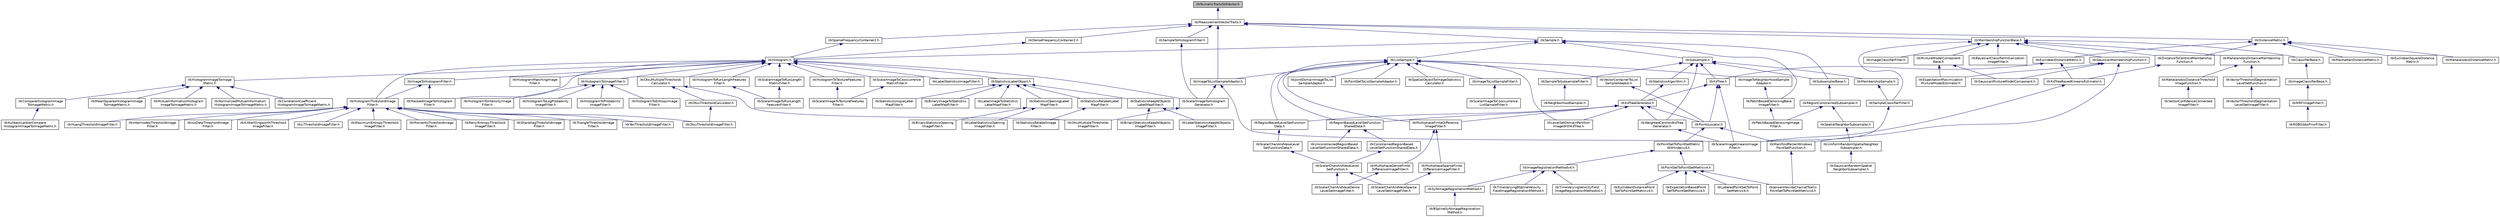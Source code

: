 digraph "itkNumericTraitsStdVector.h"
{
 // LATEX_PDF_SIZE
  edge [fontname="Helvetica",fontsize="10",labelfontname="Helvetica",labelfontsize="10"];
  node [fontname="Helvetica",fontsize="10",shape=record];
  Node1 [label="itkNumericTraitsStdVector.h",height=0.2,width=0.4,color="black", fillcolor="grey75", style="filled", fontcolor="black",tooltip=" "];
  Node1 -> Node2 [dir="back",color="midnightblue",fontsize="10",style="solid",fontname="Helvetica"];
  Node2 [label="itkMeasurementVectorTraits.h",height=0.2,width=0.4,color="black", fillcolor="white", style="filled",URL="$itkMeasurementVectorTraits_8h.html",tooltip=" "];
  Node2 -> Node3 [dir="back",color="midnightblue",fontsize="10",style="solid",fontname="Helvetica"];
  Node3 [label="itkDenseFrequencyContainer2.h",height=0.2,width=0.4,color="black", fillcolor="white", style="filled",URL="$itkDenseFrequencyContainer2_8h.html",tooltip=" "];
  Node3 -> Node4 [dir="back",color="midnightblue",fontsize="10",style="solid",fontname="Helvetica"];
  Node4 [label="itkHistogram.h",height=0.2,width=0.4,color="black", fillcolor="white", style="filled",URL="$itkHistogram_8h.html",tooltip=" "];
  Node4 -> Node5 [dir="back",color="midnightblue",fontsize="10",style="solid",fontname="Helvetica"];
  Node5 [label="itkHistogramImageToImage\lMetric.h",height=0.2,width=0.4,color="black", fillcolor="white", style="filled",URL="$itkHistogramImageToImageMetric_8h.html",tooltip=" "];
  Node5 -> Node6 [dir="back",color="midnightblue",fontsize="10",style="solid",fontname="Helvetica"];
  Node6 [label="itkCompareHistogramImage\lToImageMetric.h",height=0.2,width=0.4,color="black", fillcolor="white", style="filled",URL="$itkCompareHistogramImageToImageMetric_8h.html",tooltip=" "];
  Node6 -> Node7 [dir="back",color="midnightblue",fontsize="10",style="solid",fontname="Helvetica"];
  Node7 [label="itkKullbackLeiblerCompare\lHistogramImageToImageMetric.h",height=0.2,width=0.4,color="black", fillcolor="white", style="filled",URL="$itkKullbackLeiblerCompareHistogramImageToImageMetric_8h.html",tooltip=" "];
  Node5 -> Node8 [dir="back",color="midnightblue",fontsize="10",style="solid",fontname="Helvetica"];
  Node8 [label="itkCorrelationCoefficient\lHistogramImageToImageMetric.h",height=0.2,width=0.4,color="black", fillcolor="white", style="filled",URL="$itkCorrelationCoefficientHistogramImageToImageMetric_8h.html",tooltip=" "];
  Node5 -> Node9 [dir="back",color="midnightblue",fontsize="10",style="solid",fontname="Helvetica"];
  Node9 [label="itkMeanSquaresHistogramImage\lToImageMetric.h",height=0.2,width=0.4,color="black", fillcolor="white", style="filled",URL="$itkMeanSquaresHistogramImageToImageMetric_8h.html",tooltip=" "];
  Node5 -> Node10 [dir="back",color="midnightblue",fontsize="10",style="solid",fontname="Helvetica"];
  Node10 [label="itkMutualInformationHistogram\lImageToImageMetric.h",height=0.2,width=0.4,color="black", fillcolor="white", style="filled",URL="$itkMutualInformationHistogramImageToImageMetric_8h.html",tooltip=" "];
  Node5 -> Node11 [dir="back",color="midnightblue",fontsize="10",style="solid",fontname="Helvetica"];
  Node11 [label="itkNormalizedMutualInformation\lHistogramImageToImageMetric.h",height=0.2,width=0.4,color="black", fillcolor="white", style="filled",URL="$itkNormalizedMutualInformationHistogramImageToImageMetric_8h.html",tooltip=" "];
  Node4 -> Node12 [dir="back",color="midnightblue",fontsize="10",style="solid",fontname="Helvetica"];
  Node12 [label="itkHistogramMatchingImage\lFilter.h",height=0.2,width=0.4,color="black", fillcolor="white", style="filled",URL="$itkHistogramMatchingImageFilter_8h.html",tooltip=" "];
  Node4 -> Node13 [dir="back",color="midnightblue",fontsize="10",style="solid",fontname="Helvetica"];
  Node13 [label="itkHistogramThresholdImage\lFilter.h",height=0.2,width=0.4,color="black", fillcolor="white", style="filled",URL="$itkHistogramThresholdImageFilter_8h.html",tooltip=" "];
  Node13 -> Node14 [dir="back",color="midnightblue",fontsize="10",style="solid",fontname="Helvetica"];
  Node14 [label="itkHuangThresholdImageFilter.h",height=0.2,width=0.4,color="black", fillcolor="white", style="filled",URL="$itkHuangThresholdImageFilter_8h.html",tooltip=" "];
  Node13 -> Node15 [dir="back",color="midnightblue",fontsize="10",style="solid",fontname="Helvetica"];
  Node15 [label="itkIntermodesThresholdImage\lFilter.h",height=0.2,width=0.4,color="black", fillcolor="white", style="filled",URL="$itkIntermodesThresholdImageFilter_8h.html",tooltip=" "];
  Node13 -> Node16 [dir="back",color="midnightblue",fontsize="10",style="solid",fontname="Helvetica"];
  Node16 [label="itkIsoDataThresholdImage\lFilter.h",height=0.2,width=0.4,color="black", fillcolor="white", style="filled",URL="$itkIsoDataThresholdImageFilter_8h.html",tooltip=" "];
  Node13 -> Node17 [dir="back",color="midnightblue",fontsize="10",style="solid",fontname="Helvetica"];
  Node17 [label="itkKittlerIllingworthThreshold\lImageFilter.h",height=0.2,width=0.4,color="black", fillcolor="white", style="filled",URL="$itkKittlerIllingworthThresholdImageFilter_8h.html",tooltip=" "];
  Node13 -> Node18 [dir="back",color="midnightblue",fontsize="10",style="solid",fontname="Helvetica"];
  Node18 [label="itkLiThresholdImageFilter.h",height=0.2,width=0.4,color="black", fillcolor="white", style="filled",URL="$itkLiThresholdImageFilter_8h.html",tooltip=" "];
  Node13 -> Node19 [dir="back",color="midnightblue",fontsize="10",style="solid",fontname="Helvetica"];
  Node19 [label="itkMaximumEntropyThreshold\lImageFilter.h",height=0.2,width=0.4,color="black", fillcolor="white", style="filled",URL="$itkMaximumEntropyThresholdImageFilter_8h.html",tooltip=" "];
  Node13 -> Node20 [dir="back",color="midnightblue",fontsize="10",style="solid",fontname="Helvetica"];
  Node20 [label="itkMomentsThresholdImage\lFilter.h",height=0.2,width=0.4,color="black", fillcolor="white", style="filled",URL="$itkMomentsThresholdImageFilter_8h.html",tooltip=" "];
  Node13 -> Node21 [dir="back",color="midnightblue",fontsize="10",style="solid",fontname="Helvetica"];
  Node21 [label="itkOtsuThresholdImageFilter.h",height=0.2,width=0.4,color="black", fillcolor="white", style="filled",URL="$itkOtsuThresholdImageFilter_8h.html",tooltip=" "];
  Node13 -> Node22 [dir="back",color="midnightblue",fontsize="10",style="solid",fontname="Helvetica"];
  Node22 [label="itkRenyiEntropyThreshold\lImageFilter.h",height=0.2,width=0.4,color="black", fillcolor="white", style="filled",URL="$itkRenyiEntropyThresholdImageFilter_8h.html",tooltip=" "];
  Node13 -> Node23 [dir="back",color="midnightblue",fontsize="10",style="solid",fontname="Helvetica"];
  Node23 [label="itkShanbhagThresholdImage\lFilter.h",height=0.2,width=0.4,color="black", fillcolor="white", style="filled",URL="$itkShanbhagThresholdImageFilter_8h.html",tooltip=" "];
  Node13 -> Node24 [dir="back",color="midnightblue",fontsize="10",style="solid",fontname="Helvetica"];
  Node24 [label="itkTriangleThresholdImage\lFilter.h",height=0.2,width=0.4,color="black", fillcolor="white", style="filled",URL="$itkTriangleThresholdImageFilter_8h.html",tooltip=" "];
  Node13 -> Node25 [dir="back",color="midnightblue",fontsize="10",style="solid",fontname="Helvetica"];
  Node25 [label="itkYenThresholdImageFilter.h",height=0.2,width=0.4,color="black", fillcolor="white", style="filled",URL="$itkYenThresholdImageFilter_8h.html",tooltip=" "];
  Node4 -> Node26 [dir="back",color="midnightblue",fontsize="10",style="solid",fontname="Helvetica"];
  Node26 [label="itkHistogramToImageFilter.h",height=0.2,width=0.4,color="black", fillcolor="white", style="filled",URL="$itkHistogramToImageFilter_8h.html",tooltip=" "];
  Node26 -> Node27 [dir="back",color="midnightblue",fontsize="10",style="solid",fontname="Helvetica"];
  Node27 [label="itkHistogramToEntropyImage\lFilter.h",height=0.2,width=0.4,color="black", fillcolor="white", style="filled",URL="$itkHistogramToEntropyImageFilter_8h.html",tooltip=" "];
  Node26 -> Node28 [dir="back",color="midnightblue",fontsize="10",style="solid",fontname="Helvetica"];
  Node28 [label="itkHistogramToIntensityImage\lFilter.h",height=0.2,width=0.4,color="black", fillcolor="white", style="filled",URL="$itkHistogramToIntensityImageFilter_8h.html",tooltip=" "];
  Node26 -> Node29 [dir="back",color="midnightblue",fontsize="10",style="solid",fontname="Helvetica"];
  Node29 [label="itkHistogramToLogProbability\lImageFilter.h",height=0.2,width=0.4,color="black", fillcolor="white", style="filled",URL="$itkHistogramToLogProbabilityImageFilter_8h.html",tooltip=" "];
  Node26 -> Node30 [dir="back",color="midnightblue",fontsize="10",style="solid",fontname="Helvetica"];
  Node30 [label="itkHistogramToProbability\lImageFilter.h",height=0.2,width=0.4,color="black", fillcolor="white", style="filled",URL="$itkHistogramToProbabilityImageFilter_8h.html",tooltip=" "];
  Node4 -> Node31 [dir="back",color="midnightblue",fontsize="10",style="solid",fontname="Helvetica"];
  Node31 [label="itkHistogramToRunLengthFeatures\lFilter.h",height=0.2,width=0.4,color="black", fillcolor="white", style="filled",URL="$itkHistogramToRunLengthFeaturesFilter_8h.html",tooltip=" "];
  Node31 -> Node32 [dir="back",color="midnightblue",fontsize="10",style="solid",fontname="Helvetica"];
  Node32 [label="itkScalarImageToRunLength\lFeaturesFilter.h",height=0.2,width=0.4,color="black", fillcolor="white", style="filled",URL="$itkScalarImageToRunLengthFeaturesFilter_8h.html",tooltip=" "];
  Node4 -> Node33 [dir="back",color="midnightblue",fontsize="10",style="solid",fontname="Helvetica"];
  Node33 [label="itkHistogramToTextureFeatures\lFilter.h",height=0.2,width=0.4,color="black", fillcolor="white", style="filled",URL="$itkHistogramToTextureFeaturesFilter_8h.html",tooltip=" "];
  Node33 -> Node34 [dir="back",color="midnightblue",fontsize="10",style="solid",fontname="Helvetica"];
  Node34 [label="itkScalarImageToTextureFeatures\lFilter.h",height=0.2,width=0.4,color="black", fillcolor="white", style="filled",URL="$itkScalarImageToTextureFeaturesFilter_8h.html",tooltip=" "];
  Node4 -> Node35 [dir="back",color="midnightblue",fontsize="10",style="solid",fontname="Helvetica"];
  Node35 [label="itkImageToHistogramFilter.h",height=0.2,width=0.4,color="black", fillcolor="white", style="filled",URL="$itkImageToHistogramFilter_8h.html",tooltip=" "];
  Node35 -> Node13 [dir="back",color="midnightblue",fontsize="10",style="solid",fontname="Helvetica"];
  Node35 -> Node36 [dir="back",color="midnightblue",fontsize="10",style="solid",fontname="Helvetica"];
  Node36 [label="itkMaskedImageToHistogram\lFilter.h",height=0.2,width=0.4,color="black", fillcolor="white", style="filled",URL="$itkMaskedImageToHistogramFilter_8h.html",tooltip=" "];
  Node4 -> Node37 [dir="back",color="midnightblue",fontsize="10",style="solid",fontname="Helvetica"];
  Node37 [label="itkLabelStatisticsImageFilter.h",height=0.2,width=0.4,color="black", fillcolor="white", style="filled",URL="$itkLabelStatisticsImageFilter_8h.html",tooltip=" "];
  Node4 -> Node36 [dir="back",color="midnightblue",fontsize="10",style="solid",fontname="Helvetica"];
  Node4 -> Node38 [dir="back",color="midnightblue",fontsize="10",style="solid",fontname="Helvetica"];
  Node38 [label="itkOtsuMultipleThresholds\lCalculator.h",height=0.2,width=0.4,color="black", fillcolor="white", style="filled",URL="$itkOtsuMultipleThresholdsCalculator_8h.html",tooltip=" "];
  Node38 -> Node39 [dir="back",color="midnightblue",fontsize="10",style="solid",fontname="Helvetica"];
  Node39 [label="itkOtsuMultipleThresholds\lImageFilter.h",height=0.2,width=0.4,color="black", fillcolor="white", style="filled",URL="$itkOtsuMultipleThresholdsImageFilter_8h.html",tooltip=" "];
  Node38 -> Node40 [dir="back",color="midnightblue",fontsize="10",style="solid",fontname="Helvetica"];
  Node40 [label="itkOtsuThresholdCalculator.h",height=0.2,width=0.4,color="black", fillcolor="white", style="filled",URL="$itkOtsuThresholdCalculator_8h.html",tooltip=" "];
  Node40 -> Node21 [dir="back",color="midnightblue",fontsize="10",style="solid",fontname="Helvetica"];
  Node4 -> Node41 [dir="back",color="midnightblue",fontsize="10",style="solid",fontname="Helvetica"];
  Node41 [label="itkScalarImageToCooccurrence\lMatrixFilter.h",height=0.2,width=0.4,color="black", fillcolor="white", style="filled",URL="$itkScalarImageToCooccurrenceMatrixFilter_8h.html",tooltip=" "];
  Node41 -> Node34 [dir="back",color="midnightblue",fontsize="10",style="solid",fontname="Helvetica"];
  Node4 -> Node42 [dir="back",color="midnightblue",fontsize="10",style="solid",fontname="Helvetica"];
  Node42 [label="itkScalarImageToHistogram\lGenerator.h",height=0.2,width=0.4,color="black", fillcolor="white", style="filled",URL="$itkScalarImageToHistogramGenerator_8h.html",tooltip=" "];
  Node42 -> Node39 [dir="back",color="midnightblue",fontsize="10",style="solid",fontname="Helvetica"];
  Node4 -> Node43 [dir="back",color="midnightblue",fontsize="10",style="solid",fontname="Helvetica"];
  Node43 [label="itkScalarImageToRunLength\lMatrixFilter.h",height=0.2,width=0.4,color="black", fillcolor="white", style="filled",URL="$itkScalarImageToRunLengthMatrixFilter_8h.html",tooltip=" "];
  Node43 -> Node32 [dir="back",color="midnightblue",fontsize="10",style="solid",fontname="Helvetica"];
  Node4 -> Node44 [dir="back",color="midnightblue",fontsize="10",style="solid",fontname="Helvetica"];
  Node44 [label="itkStatisticsLabelObject.h",height=0.2,width=0.4,color="black", fillcolor="white", style="filled",URL="$itkStatisticsLabelObject_8h.html",tooltip=" "];
  Node44 -> Node45 [dir="back",color="midnightblue",fontsize="10",style="solid",fontname="Helvetica"];
  Node45 [label="itkBinaryImageToStatistics\lLabelMapFilter.h",height=0.2,width=0.4,color="black", fillcolor="white", style="filled",URL="$itkBinaryImageToStatisticsLabelMapFilter_8h.html",tooltip=" "];
  Node44 -> Node46 [dir="back",color="midnightblue",fontsize="10",style="solid",fontname="Helvetica"];
  Node46 [label="itkLabelImageToStatistics\lLabelMapFilter.h",height=0.2,width=0.4,color="black", fillcolor="white", style="filled",URL="$itkLabelImageToStatisticsLabelMapFilter_8h.html",tooltip=" "];
  Node44 -> Node47 [dir="back",color="midnightblue",fontsize="10",style="solid",fontname="Helvetica"];
  Node47 [label="itkStatisticsKeepNObjects\lLabelMapFilter.h",height=0.2,width=0.4,color="black", fillcolor="white", style="filled",URL="$itkStatisticsKeepNObjectsLabelMapFilter_8h.html",tooltip=" "];
  Node47 -> Node48 [dir="back",color="midnightblue",fontsize="10",style="solid",fontname="Helvetica"];
  Node48 [label="itkBinaryStatisticsKeepNObjects\lImageFilter.h",height=0.2,width=0.4,color="black", fillcolor="white", style="filled",URL="$itkBinaryStatisticsKeepNObjectsImageFilter_8h.html",tooltip=" "];
  Node47 -> Node49 [dir="back",color="midnightblue",fontsize="10",style="solid",fontname="Helvetica"];
  Node49 [label="itkLabelStatisticsKeepNObjects\lImageFilter.h",height=0.2,width=0.4,color="black", fillcolor="white", style="filled",URL="$itkLabelStatisticsKeepNObjectsImageFilter_8h.html",tooltip=" "];
  Node44 -> Node50 [dir="back",color="midnightblue",fontsize="10",style="solid",fontname="Helvetica"];
  Node50 [label="itkStatisticsOpeningLabel\lMapFilter.h",height=0.2,width=0.4,color="black", fillcolor="white", style="filled",URL="$itkStatisticsOpeningLabelMapFilter_8h.html",tooltip=" "];
  Node50 -> Node51 [dir="back",color="midnightblue",fontsize="10",style="solid",fontname="Helvetica"];
  Node51 [label="itkBinaryStatisticsOpening\lImageFilter.h",height=0.2,width=0.4,color="black", fillcolor="white", style="filled",URL="$itkBinaryStatisticsOpeningImageFilter_8h.html",tooltip=" "];
  Node50 -> Node52 [dir="back",color="midnightblue",fontsize="10",style="solid",fontname="Helvetica"];
  Node52 [label="itkLabelStatisticsOpening\lImageFilter.h",height=0.2,width=0.4,color="black", fillcolor="white", style="filled",URL="$itkLabelStatisticsOpeningImageFilter_8h.html",tooltip=" "];
  Node44 -> Node53 [dir="back",color="midnightblue",fontsize="10",style="solid",fontname="Helvetica"];
  Node53 [label="itkStatisticsRelabelLabel\lMapFilter.h",height=0.2,width=0.4,color="black", fillcolor="white", style="filled",URL="$itkStatisticsRelabelLabelMapFilter_8h.html",tooltip=" "];
  Node53 -> Node54 [dir="back",color="midnightblue",fontsize="10",style="solid",fontname="Helvetica"];
  Node54 [label="itkStatisticsRelabelImage\lFilter.h",height=0.2,width=0.4,color="black", fillcolor="white", style="filled",URL="$itkStatisticsRelabelImageFilter_8h.html",tooltip=" "];
  Node44 -> Node55 [dir="back",color="midnightblue",fontsize="10",style="solid",fontname="Helvetica"];
  Node55 [label="itkStatisticsUniqueLabel\lMapFilter.h",height=0.2,width=0.4,color="black", fillcolor="white", style="filled",URL="$itkStatisticsUniqueLabelMapFilter_8h.html",tooltip=" "];
  Node2 -> Node56 [dir="back",color="midnightblue",fontsize="10",style="solid",fontname="Helvetica"];
  Node56 [label="itkDistanceMetric.h",height=0.2,width=0.4,color="black", fillcolor="white", style="filled",URL="$itkDistanceMetric_8h.html",tooltip=" "];
  Node56 -> Node57 [dir="back",color="midnightblue",fontsize="10",style="solid",fontname="Helvetica"];
  Node57 [label="itkDistanceToCentroidMembership\lFunction.h",height=0.2,width=0.4,color="black", fillcolor="white", style="filled",URL="$itkDistanceToCentroidMembershipFunction_8h.html",tooltip=" "];
  Node57 -> Node58 [dir="back",color="midnightblue",fontsize="10",style="solid",fontname="Helvetica"];
  Node58 [label="itkKdTreeBasedKmeansEstimator.h",height=0.2,width=0.4,color="black", fillcolor="white", style="filled",URL="$itkKdTreeBasedKmeansEstimator_8h.html",tooltip=" "];
  Node58 -> Node59 [dir="back",color="midnightblue",fontsize="10",style="solid",fontname="Helvetica"];
  Node59 [label="itkScalarImageKmeansImage\lFilter.h",height=0.2,width=0.4,color="black", fillcolor="white", style="filled",URL="$itkScalarImageKmeansImageFilter_8h.html",tooltip=" "];
  Node56 -> Node60 [dir="back",color="midnightblue",fontsize="10",style="solid",fontname="Helvetica"];
  Node60 [label="itkEuclideanDistanceMetric.h",height=0.2,width=0.4,color="black", fillcolor="white", style="filled",URL="$itkEuclideanDistanceMetric_8h.html",tooltip=" "];
  Node60 -> Node61 [dir="back",color="midnightblue",fontsize="10",style="solid",fontname="Helvetica"];
  Node61 [label="itkKdTree.h",height=0.2,width=0.4,color="black", fillcolor="white", style="filled",URL="$itkKdTree_8h.html",tooltip=" "];
  Node61 -> Node62 [dir="back",color="midnightblue",fontsize="10",style="solid",fontname="Helvetica"];
  Node62 [label="itkKdTreeGenerator.h",height=0.2,width=0.4,color="black", fillcolor="white", style="filled",URL="$itkKdTreeGenerator_8h.html",tooltip=" "];
  Node62 -> Node63 [dir="back",color="midnightblue",fontsize="10",style="solid",fontname="Helvetica"];
  Node63 [label="itkLevelSetDomainPartition\lImageWithKdTree.h",height=0.2,width=0.4,color="black", fillcolor="white", style="filled",URL="$itkLevelSetDomainPartitionImageWithKdTree_8h.html",tooltip=" "];
  Node62 -> Node64 [dir="back",color="midnightblue",fontsize="10",style="solid",fontname="Helvetica"];
  Node64 [label="itkMultiphaseFiniteDifference\lImageFilter.h",height=0.2,width=0.4,color="black", fillcolor="white", style="filled",URL="$itkMultiphaseFiniteDifferenceImageFilter_8h.html",tooltip=" "];
  Node64 -> Node65 [dir="back",color="midnightblue",fontsize="10",style="solid",fontname="Helvetica"];
  Node65 [label="itkMultiphaseDenseFinite\lDifferenceImageFilter.h",height=0.2,width=0.4,color="black", fillcolor="white", style="filled",URL="$itkMultiphaseDenseFiniteDifferenceImageFilter_8h.html",tooltip=" "];
  Node65 -> Node66 [dir="back",color="midnightblue",fontsize="10",style="solid",fontname="Helvetica"];
  Node66 [label="itkScalarChanAndVeseDense\lLevelSetImageFilter.h",height=0.2,width=0.4,color="black", fillcolor="white", style="filled",URL="$itkScalarChanAndVeseDenseLevelSetImageFilter_8h.html",tooltip=" "];
  Node64 -> Node67 [dir="back",color="midnightblue",fontsize="10",style="solid",fontname="Helvetica"];
  Node67 [label="itkMultiphaseSparseFinite\lDifferenceImageFilter.h",height=0.2,width=0.4,color="black", fillcolor="white", style="filled",URL="$itkMultiphaseSparseFiniteDifferenceImageFilter_8h.html",tooltip=" "];
  Node67 -> Node68 [dir="back",color="midnightblue",fontsize="10",style="solid",fontname="Helvetica"];
  Node68 [label="itkScalarChanAndVeseSparse\lLevelSetImageFilter.h",height=0.2,width=0.4,color="black", fillcolor="white", style="filled",URL="$itkScalarChanAndVeseSparseLevelSetImageFilter_8h.html",tooltip=" "];
  Node62 -> Node69 [dir="back",color="midnightblue",fontsize="10",style="solid",fontname="Helvetica"];
  Node69 [label="itkPointsLocator.h",height=0.2,width=0.4,color="black", fillcolor="white", style="filled",URL="$itkPointsLocator_8h.html",tooltip=" "];
  Node69 -> Node70 [dir="back",color="midnightblue",fontsize="10",style="solid",fontname="Helvetica"];
  Node70 [label="itkManifoldParzenWindows\lPointSetFunction.h",height=0.2,width=0.4,color="black", fillcolor="white", style="filled",URL="$itkManifoldParzenWindowsPointSetFunction_8h.html",tooltip=" "];
  Node70 -> Node71 [dir="back",color="midnightblue",fontsize="10",style="solid",fontname="Helvetica"];
  Node71 [label="itkJensenHavrdaCharvatTsallis\lPointSetToPointSetMetricv4.h",height=0.2,width=0.4,color="black", fillcolor="white", style="filled",URL="$itkJensenHavrdaCharvatTsallisPointSetToPointSetMetricv4_8h.html",tooltip=" "];
  Node69 -> Node72 [dir="back",color="midnightblue",fontsize="10",style="solid",fontname="Helvetica"];
  Node72 [label="itkPointSetToPointSetMetric\lWithIndexv4.h",height=0.2,width=0.4,color="black", fillcolor="white", style="filled",URL="$itkPointSetToPointSetMetricWithIndexv4_8h.html",tooltip=" "];
  Node72 -> Node73 [dir="back",color="midnightblue",fontsize="10",style="solid",fontname="Helvetica"];
  Node73 [label="itkImageRegistrationMethodv4.h",height=0.2,width=0.4,color="black", fillcolor="white", style="filled",URL="$itkImageRegistrationMethodv4_8h.html",tooltip=" "];
  Node73 -> Node74 [dir="back",color="midnightblue",fontsize="10",style="solid",fontname="Helvetica"];
  Node74 [label="itkSyNImageRegistrationMethod.h",height=0.2,width=0.4,color="black", fillcolor="white", style="filled",URL="$itkSyNImageRegistrationMethod_8h.html",tooltip=" "];
  Node74 -> Node75 [dir="back",color="midnightblue",fontsize="10",style="solid",fontname="Helvetica"];
  Node75 [label="itkBSplineSyNImageRegistration\lMethod.h",height=0.2,width=0.4,color="black", fillcolor="white", style="filled",URL="$itkBSplineSyNImageRegistrationMethod_8h.html",tooltip=" "];
  Node73 -> Node76 [dir="back",color="midnightblue",fontsize="10",style="solid",fontname="Helvetica"];
  Node76 [label="itkTimeVaryingBSplineVelocity\lFieldImageRegistrationMethod.h",height=0.2,width=0.4,color="black", fillcolor="white", style="filled",URL="$itkTimeVaryingBSplineVelocityFieldImageRegistrationMethod_8h.html",tooltip=" "];
  Node73 -> Node77 [dir="back",color="midnightblue",fontsize="10",style="solid",fontname="Helvetica"];
  Node77 [label="itkTimeVaryingVelocityField\lImageRegistrationMethodv4.h",height=0.2,width=0.4,color="black", fillcolor="white", style="filled",URL="$itkTimeVaryingVelocityFieldImageRegistrationMethodv4_8h.html",tooltip=" "];
  Node72 -> Node78 [dir="back",color="midnightblue",fontsize="10",style="solid",fontname="Helvetica"];
  Node78 [label="itkPointSetToPointSetMetricv4.h",height=0.2,width=0.4,color="black", fillcolor="white", style="filled",URL="$itkPointSetToPointSetMetricv4_8h.html",tooltip=" "];
  Node78 -> Node79 [dir="back",color="midnightblue",fontsize="10",style="solid",fontname="Helvetica"];
  Node79 [label="itkEuclideanDistancePoint\lSetToPointSetMetricv4.h",height=0.2,width=0.4,color="black", fillcolor="white", style="filled",URL="$itkEuclideanDistancePointSetToPointSetMetricv4_8h.html",tooltip=" "];
  Node78 -> Node80 [dir="back",color="midnightblue",fontsize="10",style="solid",fontname="Helvetica"];
  Node80 [label="itkExpectationBasedPoint\lSetToPointSetMetricv4.h",height=0.2,width=0.4,color="black", fillcolor="white", style="filled",URL="$itkExpectationBasedPointSetToPointSetMetricv4_8h.html",tooltip=" "];
  Node78 -> Node71 [dir="back",color="midnightblue",fontsize="10",style="solid",fontname="Helvetica"];
  Node78 -> Node81 [dir="back",color="midnightblue",fontsize="10",style="solid",fontname="Helvetica"];
  Node81 [label="itkLabeledPointSetToPoint\lSetMetricv4.h",height=0.2,width=0.4,color="black", fillcolor="white", style="filled",URL="$itkLabeledPointSetToPointSetMetricv4_8h.html",tooltip=" "];
  Node62 -> Node82 [dir="back",color="midnightblue",fontsize="10",style="solid",fontname="Helvetica"];
  Node82 [label="itkRegionBasedLevelSetFunction\lData.h",height=0.2,width=0.4,color="black", fillcolor="white", style="filled",URL="$itkRegionBasedLevelSetFunctionData_8h.html",tooltip=" "];
  Node82 -> Node83 [dir="back",color="midnightblue",fontsize="10",style="solid",fontname="Helvetica"];
  Node83 [label="itkScalarChanAndVeseLevel\lSetFunctionData.h",height=0.2,width=0.4,color="black", fillcolor="white", style="filled",URL="$itkScalarChanAndVeseLevelSetFunctionData_8h.html",tooltip=" "];
  Node83 -> Node84 [dir="back",color="midnightblue",fontsize="10",style="solid",fontname="Helvetica"];
  Node84 [label="itkScalarChanAndVeseLevel\lSetFunction.h",height=0.2,width=0.4,color="black", fillcolor="white", style="filled",URL="$itkScalarChanAndVeseLevelSetFunction_8h.html",tooltip=" "];
  Node84 -> Node66 [dir="back",color="midnightblue",fontsize="10",style="solid",fontname="Helvetica"];
  Node84 -> Node68 [dir="back",color="midnightblue",fontsize="10",style="solid",fontname="Helvetica"];
  Node62 -> Node85 [dir="back",color="midnightblue",fontsize="10",style="solid",fontname="Helvetica"];
  Node85 [label="itkRegionBasedLevelSetFunction\lSharedData.h",height=0.2,width=0.4,color="black", fillcolor="white", style="filled",URL="$itkRegionBasedLevelSetFunctionSharedData_8h.html",tooltip=" "];
  Node85 -> Node86 [dir="back",color="midnightblue",fontsize="10",style="solid",fontname="Helvetica"];
  Node86 [label="itkConstrainedRegionBased\lLevelSetFunctionSharedData.h",height=0.2,width=0.4,color="black", fillcolor="white", style="filled",URL="$itkConstrainedRegionBasedLevelSetFunctionSharedData_8h.html",tooltip=" "];
  Node86 -> Node84 [dir="back",color="midnightblue",fontsize="10",style="solid",fontname="Helvetica"];
  Node85 -> Node87 [dir="back",color="midnightblue",fontsize="10",style="solid",fontname="Helvetica"];
  Node87 [label="itkUnconstrainedRegionBased\lLevelSetFunctionSharedData.h",height=0.2,width=0.4,color="black", fillcolor="white", style="filled",URL="$itkUnconstrainedRegionBasedLevelSetFunctionSharedData_8h.html",tooltip=" "];
  Node62 -> Node88 [dir="back",color="midnightblue",fontsize="10",style="solid",fontname="Helvetica"];
  Node88 [label="itkWeightedCentroidKdTree\lGenerator.h",height=0.2,width=0.4,color="black", fillcolor="white", style="filled",URL="$itkWeightedCentroidKdTreeGenerator_8h.html",tooltip=" "];
  Node88 -> Node59 [dir="back",color="midnightblue",fontsize="10",style="solid",fontname="Helvetica"];
  Node61 -> Node69 [dir="back",color="midnightblue",fontsize="10",style="solid",fontname="Helvetica"];
  Node61 -> Node59 [dir="back",color="midnightblue",fontsize="10",style="solid",fontname="Helvetica"];
  Node60 -> Node58 [dir="back",color="midnightblue",fontsize="10",style="solid",fontname="Helvetica"];
  Node56 -> Node89 [dir="back",color="midnightblue",fontsize="10",style="solid",fontname="Helvetica"];
  Node89 [label="itkEuclideanSquareDistance\lMetric.h",height=0.2,width=0.4,color="black", fillcolor="white", style="filled",URL="$itkEuclideanSquareDistanceMetric_8h.html",tooltip=" "];
  Node56 -> Node90 [dir="back",color="midnightblue",fontsize="10",style="solid",fontname="Helvetica"];
  Node90 [label="itkMahalanobisDistanceMetric.h",height=0.2,width=0.4,color="black", fillcolor="white", style="filled",URL="$itkMahalanobisDistanceMetric_8h.html",tooltip=" "];
  Node56 -> Node91 [dir="back",color="midnightblue",fontsize="10",style="solid",fontname="Helvetica"];
  Node91 [label="itkManhattanDistanceMetric.h",height=0.2,width=0.4,color="black", fillcolor="white", style="filled",URL="$itkManhattanDistanceMetric_8h.html",tooltip=" "];
  Node2 -> Node92 [dir="back",color="midnightblue",fontsize="10",style="solid",fontname="Helvetica"];
  Node92 [label="itkImageToListSampleAdaptor.h",height=0.2,width=0.4,color="black", fillcolor="white", style="filled",URL="$itkImageToListSampleAdaptor_8h.html",tooltip=" "];
  Node92 -> Node59 [dir="back",color="midnightblue",fontsize="10",style="solid",fontname="Helvetica"];
  Node92 -> Node42 [dir="back",color="midnightblue",fontsize="10",style="solid",fontname="Helvetica"];
  Node2 -> Node93 [dir="back",color="midnightblue",fontsize="10",style="solid",fontname="Helvetica"];
  Node93 [label="itkMembershipFunctionBase.h",height=0.2,width=0.4,color="black", fillcolor="white", style="filled",URL="$itkMembershipFunctionBase_8h.html",tooltip=" "];
  Node93 -> Node94 [dir="back",color="midnightblue",fontsize="10",style="solid",fontname="Helvetica"];
  Node94 [label="itkBayesianClassifierInitialization\lImageFilter.h",height=0.2,width=0.4,color="black", fillcolor="white", style="filled",URL="$itkBayesianClassifierInitializationImageFilter_8h.html",tooltip=" "];
  Node93 -> Node95 [dir="back",color="midnightblue",fontsize="10",style="solid",fontname="Helvetica"];
  Node95 [label="itkClassifierBase.h",height=0.2,width=0.4,color="black", fillcolor="white", style="filled",URL="$itkClassifierBase_8h.html",tooltip=" "];
  Node95 -> Node96 [dir="back",color="midnightblue",fontsize="10",style="solid",fontname="Helvetica"];
  Node96 [label="itkImageClassifierBase.h",height=0.2,width=0.4,color="black", fillcolor="white", style="filled",URL="$itkImageClassifierBase_8h.html",tooltip=" "];
  Node96 -> Node97 [dir="back",color="midnightblue",fontsize="10",style="solid",fontname="Helvetica"];
  Node97 [label="itkMRFImageFilter.h",height=0.2,width=0.4,color="black", fillcolor="white", style="filled",URL="$itkMRFImageFilter_8h.html",tooltip=" "];
  Node97 -> Node98 [dir="back",color="midnightblue",fontsize="10",style="solid",fontname="Helvetica"];
  Node98 [label="itkRGBGibbsPriorFilter.h",height=0.2,width=0.4,color="black", fillcolor="white", style="filled",URL="$itkRGBGibbsPriorFilter_8h.html",tooltip=" "];
  Node93 -> Node57 [dir="back",color="midnightblue",fontsize="10",style="solid",fontname="Helvetica"];
  Node93 -> Node99 [dir="back",color="midnightblue",fontsize="10",style="solid",fontname="Helvetica"];
  Node99 [label="itkGaussianMembershipFunction.h",height=0.2,width=0.4,color="black", fillcolor="white", style="filled",URL="$itkGaussianMembershipFunction_8h.html",tooltip=" "];
  Node99 -> Node100 [dir="back",color="midnightblue",fontsize="10",style="solid",fontname="Helvetica"];
  Node100 [label="itkExpectationMaximization\lMixtureModelEstimator.h",height=0.2,width=0.4,color="black", fillcolor="white", style="filled",URL="$itkExpectationMaximizationMixtureModelEstimator_8h.html",tooltip=" "];
  Node99 -> Node101 [dir="back",color="midnightblue",fontsize="10",style="solid",fontname="Helvetica"];
  Node101 [label="itkGaussianMixtureModelComponent.h",height=0.2,width=0.4,color="black", fillcolor="white", style="filled",URL="$itkGaussianMixtureModelComponent_8h.html",tooltip=" "];
  Node99 -> Node70 [dir="back",color="midnightblue",fontsize="10",style="solid",fontname="Helvetica"];
  Node93 -> Node102 [dir="back",color="midnightblue",fontsize="10",style="solid",fontname="Helvetica"];
  Node102 [label="itkImageClassifierFilter.h",height=0.2,width=0.4,color="black", fillcolor="white", style="filled",URL="$itkImageClassifierFilter_8h.html",tooltip=" "];
  Node93 -> Node103 [dir="back",color="midnightblue",fontsize="10",style="solid",fontname="Helvetica"];
  Node103 [label="itkMahalanobisDistanceMembership\lFunction.h",height=0.2,width=0.4,color="black", fillcolor="white", style="filled",URL="$itkMahalanobisDistanceMembershipFunction_8h.html",tooltip=" "];
  Node103 -> Node104 [dir="back",color="midnightblue",fontsize="10",style="solid",fontname="Helvetica"];
  Node104 [label="itkMahalanobisDistanceThreshold\lImageFunction.h",height=0.2,width=0.4,color="black", fillcolor="white", style="filled",URL="$itkMahalanobisDistanceThresholdImageFunction_8h.html",tooltip=" "];
  Node104 -> Node105 [dir="back",color="midnightblue",fontsize="10",style="solid",fontname="Helvetica"];
  Node105 [label="itkVectorConfidenceConnected\lImageFilter.h",height=0.2,width=0.4,color="black", fillcolor="white", style="filled",URL="$itkVectorConfidenceConnectedImageFilter_8h.html",tooltip=" "];
  Node103 -> Node106 [dir="back",color="midnightblue",fontsize="10",style="solid",fontname="Helvetica"];
  Node106 [label="itkVectorThresholdSegmentation\lLevelSetFunction.h",height=0.2,width=0.4,color="black", fillcolor="white", style="filled",URL="$itkVectorThresholdSegmentationLevelSetFunction_8h.html",tooltip=" "];
  Node106 -> Node107 [dir="back",color="midnightblue",fontsize="10",style="solid",fontname="Helvetica"];
  Node107 [label="itkVectorThresholdSegmentation\lLevelSetImageFilter.h",height=0.2,width=0.4,color="black", fillcolor="white", style="filled",URL="$itkVectorThresholdSegmentationLevelSetImageFilter_8h.html",tooltip=" "];
  Node93 -> Node108 [dir="back",color="midnightblue",fontsize="10",style="solid",fontname="Helvetica"];
  Node108 [label="itkMixtureModelComponent\lBase.h",height=0.2,width=0.4,color="black", fillcolor="white", style="filled",URL="$itkMixtureModelComponentBase_8h.html",tooltip=" "];
  Node108 -> Node100 [dir="back",color="midnightblue",fontsize="10",style="solid",fontname="Helvetica"];
  Node108 -> Node101 [dir="back",color="midnightblue",fontsize="10",style="solid",fontname="Helvetica"];
  Node93 -> Node109 [dir="back",color="midnightblue",fontsize="10",style="solid",fontname="Helvetica"];
  Node109 [label="itkSampleClassifierFilter.h",height=0.2,width=0.4,color="black", fillcolor="white", style="filled",URL="$itkSampleClassifierFilter_8h.html",tooltip=" "];
  Node109 -> Node59 [dir="back",color="midnightblue",fontsize="10",style="solid",fontname="Helvetica"];
  Node2 -> Node110 [dir="back",color="midnightblue",fontsize="10",style="solid",fontname="Helvetica"];
  Node110 [label="itkSample.h",height=0.2,width=0.4,color="black", fillcolor="white", style="filled",URL="$itkSample_8h.html",tooltip=" "];
  Node110 -> Node4 [dir="back",color="midnightblue",fontsize="10",style="solid",fontname="Helvetica"];
  Node110 -> Node111 [dir="back",color="midnightblue",fontsize="10",style="solid",fontname="Helvetica"];
  Node111 [label="itkListSample.h",height=0.2,width=0.4,color="black", fillcolor="white", style="filled",URL="$itkListSample_8h.html",tooltip=" "];
  Node111 -> Node92 [dir="back",color="midnightblue",fontsize="10",style="solid",fontname="Helvetica"];
  Node111 -> Node112 [dir="back",color="midnightblue",fontsize="10",style="solid",fontname="Helvetica"];
  Node112 [label="itkImageToListSampleFilter.h",height=0.2,width=0.4,color="black", fillcolor="white", style="filled",URL="$itkImageToListSampleFilter_8h.html",tooltip=" "];
  Node112 -> Node113 [dir="back",color="midnightblue",fontsize="10",style="solid",fontname="Helvetica"];
  Node113 [label="itkScalarImageToCooccurrence\lListSampleFilter.h",height=0.2,width=0.4,color="black", fillcolor="white", style="filled",URL="$itkScalarImageToCooccurrenceListSampleFilter_8h.html",tooltip=" "];
  Node111 -> Node114 [dir="back",color="midnightblue",fontsize="10",style="solid",fontname="Helvetica"];
  Node114 [label="itkImageToNeighborhoodSample\lAdaptor.h",height=0.2,width=0.4,color="black", fillcolor="white", style="filled",URL="$itkImageToNeighborhoodSampleAdaptor_8h.html",tooltip=" "];
  Node114 -> Node115 [dir="back",color="midnightblue",fontsize="10",style="solid",fontname="Helvetica"];
  Node115 [label="itkPatchBasedDenoisingBase\lImageFilter.h",height=0.2,width=0.4,color="black", fillcolor="white", style="filled",URL="$itkPatchBasedDenoisingBaseImageFilter_8h.html",tooltip=" "];
  Node115 -> Node116 [dir="back",color="midnightblue",fontsize="10",style="solid",fontname="Helvetica"];
  Node116 [label="itkPatchBasedDenoisingImage\lFilter.h",height=0.2,width=0.4,color="black", fillcolor="white", style="filled",URL="$itkPatchBasedDenoisingImageFilter_8h.html",tooltip=" "];
  Node111 -> Node117 [dir="back",color="midnightblue",fontsize="10",style="solid",fontname="Helvetica"];
  Node117 [label="itkJointDomainImageToList\lSampleAdaptor.h",height=0.2,width=0.4,color="black", fillcolor="white", style="filled",URL="$itkJointDomainImageToListSampleAdaptor_8h.html",tooltip=" "];
  Node111 -> Node63 [dir="back",color="midnightblue",fontsize="10",style="solid",fontname="Helvetica"];
  Node111 -> Node64 [dir="back",color="midnightblue",fontsize="10",style="solid",fontname="Helvetica"];
  Node111 -> Node118 [dir="back",color="midnightblue",fontsize="10",style="solid",fontname="Helvetica"];
  Node118 [label="itkPointSetToListSampleAdaptor.h",height=0.2,width=0.4,color="black", fillcolor="white", style="filled",URL="$itkPointSetToListSampleAdaptor_8h.html",tooltip=" "];
  Node111 -> Node82 [dir="back",color="midnightblue",fontsize="10",style="solid",fontname="Helvetica"];
  Node111 -> Node85 [dir="back",color="midnightblue",fontsize="10",style="solid",fontname="Helvetica"];
  Node111 -> Node119 [dir="back",color="midnightblue",fontsize="10",style="solid",fontname="Helvetica"];
  Node119 [label="itkSpatialObjectToImageStatistics\lCalculator.h",height=0.2,width=0.4,color="black", fillcolor="white", style="filled",URL="$itkSpatialObjectToImageStatisticsCalculator_8h.html",tooltip=" "];
  Node111 -> Node120 [dir="back",color="midnightblue",fontsize="10",style="solid",fontname="Helvetica"];
  Node120 [label="itkVectorContainerToList\lSampleAdaptor.h",height=0.2,width=0.4,color="black", fillcolor="white", style="filled",URL="$itkVectorContainerToListSampleAdaptor_8h.html",tooltip=" "];
  Node120 -> Node69 [dir="back",color="midnightblue",fontsize="10",style="solid",fontname="Helvetica"];
  Node110 -> Node115 [dir="back",color="midnightblue",fontsize="10",style="solid",fontname="Helvetica"];
  Node110 -> Node121 [dir="back",color="midnightblue",fontsize="10",style="solid",fontname="Helvetica"];
  Node121 [label="itkSubsample.h",height=0.2,width=0.4,color="black", fillcolor="white", style="filled",URL="$itkSubsample_8h.html",tooltip=" "];
  Node121 -> Node61 [dir="back",color="midnightblue",fontsize="10",style="solid",fontname="Helvetica"];
  Node121 -> Node122 [dir="back",color="midnightblue",fontsize="10",style="solid",fontname="Helvetica"];
  Node122 [label="itkMembershipSample.h",height=0.2,width=0.4,color="black", fillcolor="white", style="filled",URL="$itkMembershipSample_8h.html",tooltip=" "];
  Node122 -> Node109 [dir="back",color="midnightblue",fontsize="10",style="solid",fontname="Helvetica"];
  Node121 -> Node123 [dir="back",color="midnightblue",fontsize="10",style="solid",fontname="Helvetica"];
  Node123 [label="itkSampleToSubsampleFilter.h",height=0.2,width=0.4,color="black", fillcolor="white", style="filled",URL="$itkSampleToSubsampleFilter_8h.html",tooltip=" "];
  Node123 -> Node124 [dir="back",color="midnightblue",fontsize="10",style="solid",fontname="Helvetica"];
  Node124 [label="itkNeighborhoodSampler.h",height=0.2,width=0.4,color="black", fillcolor="white", style="filled",URL="$itkNeighborhoodSampler_8h.html",tooltip=" "];
  Node121 -> Node125 [dir="back",color="midnightblue",fontsize="10",style="solid",fontname="Helvetica"];
  Node125 [label="itkStatisticsAlgorithm.h",height=0.2,width=0.4,color="black", fillcolor="white", style="filled",URL="$itkStatisticsAlgorithm_8h.html",tooltip=" "];
  Node125 -> Node62 [dir="back",color="midnightblue",fontsize="10",style="solid",fontname="Helvetica"];
  Node121 -> Node126 [dir="back",color="midnightblue",fontsize="10",style="solid",fontname="Helvetica"];
  Node126 [label="itkSubsamplerBase.h",height=0.2,width=0.4,color="black", fillcolor="white", style="filled",URL="$itkSubsamplerBase_8h.html",tooltip=" "];
  Node126 -> Node127 [dir="back",color="midnightblue",fontsize="10",style="solid",fontname="Helvetica"];
  Node127 [label="itkRegionConstrainedSubsampler.h",height=0.2,width=0.4,color="black", fillcolor="white", style="filled",URL="$itkRegionConstrainedSubsampler_8h.html",tooltip=" "];
  Node127 -> Node116 [dir="back",color="midnightblue",fontsize="10",style="solid",fontname="Helvetica"];
  Node127 -> Node128 [dir="back",color="midnightblue",fontsize="10",style="solid",fontname="Helvetica"];
  Node128 [label="itkSpatialNeighborSubsampler.h",height=0.2,width=0.4,color="black", fillcolor="white", style="filled",URL="$itkSpatialNeighborSubsampler_8h.html",tooltip=" "];
  Node128 -> Node129 [dir="back",color="midnightblue",fontsize="10",style="solid",fontname="Helvetica"];
  Node129 [label="itkUniformRandomSpatialNeighbor\lSubsampler.h",height=0.2,width=0.4,color="black", fillcolor="white", style="filled",URL="$itkUniformRandomSpatialNeighborSubsampler_8h.html",tooltip=" "];
  Node129 -> Node130 [dir="back",color="midnightblue",fontsize="10",style="solid",fontname="Helvetica"];
  Node130 [label="itkGaussianRandomSpatial\lNeighborSubsampler.h",height=0.2,width=0.4,color="black", fillcolor="white", style="filled",URL="$itkGaussianRandomSpatialNeighborSubsampler_8h.html",tooltip=" "];
  Node121 -> Node88 [dir="back",color="midnightblue",fontsize="10",style="solid",fontname="Helvetica"];
  Node110 -> Node126 [dir="back",color="midnightblue",fontsize="10",style="solid",fontname="Helvetica"];
  Node2 -> Node131 [dir="back",color="midnightblue",fontsize="10",style="solid",fontname="Helvetica"];
  Node131 [label="itkSampleToHistogramFilter.h",height=0.2,width=0.4,color="black", fillcolor="white", style="filled",URL="$itkSampleToHistogramFilter_8h.html",tooltip=" "];
  Node131 -> Node42 [dir="back",color="midnightblue",fontsize="10",style="solid",fontname="Helvetica"];
  Node2 -> Node132 [dir="back",color="midnightblue",fontsize="10",style="solid",fontname="Helvetica"];
  Node132 [label="itkSparseFrequencyContainer2.h",height=0.2,width=0.4,color="black", fillcolor="white", style="filled",URL="$itkSparseFrequencyContainer2_8h.html",tooltip=" "];
  Node132 -> Node4 [dir="back",color="midnightblue",fontsize="10",style="solid",fontname="Helvetica"];
}

